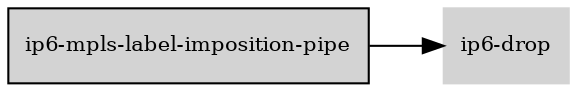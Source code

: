 digraph "ip6_mpls_label_imposition_pipe_subgraph" {
  rankdir=LR;
  node [shape=box, style=filled, fontsize=10, color=lightgray, fontcolor=black, fillcolor=lightgray];
  "ip6-mpls-label-imposition-pipe" [color=black, fontcolor=black, fillcolor=lightgray];
  edge [fontsize=8];
  "ip6-mpls-label-imposition-pipe" -> "ip6-drop";
}
